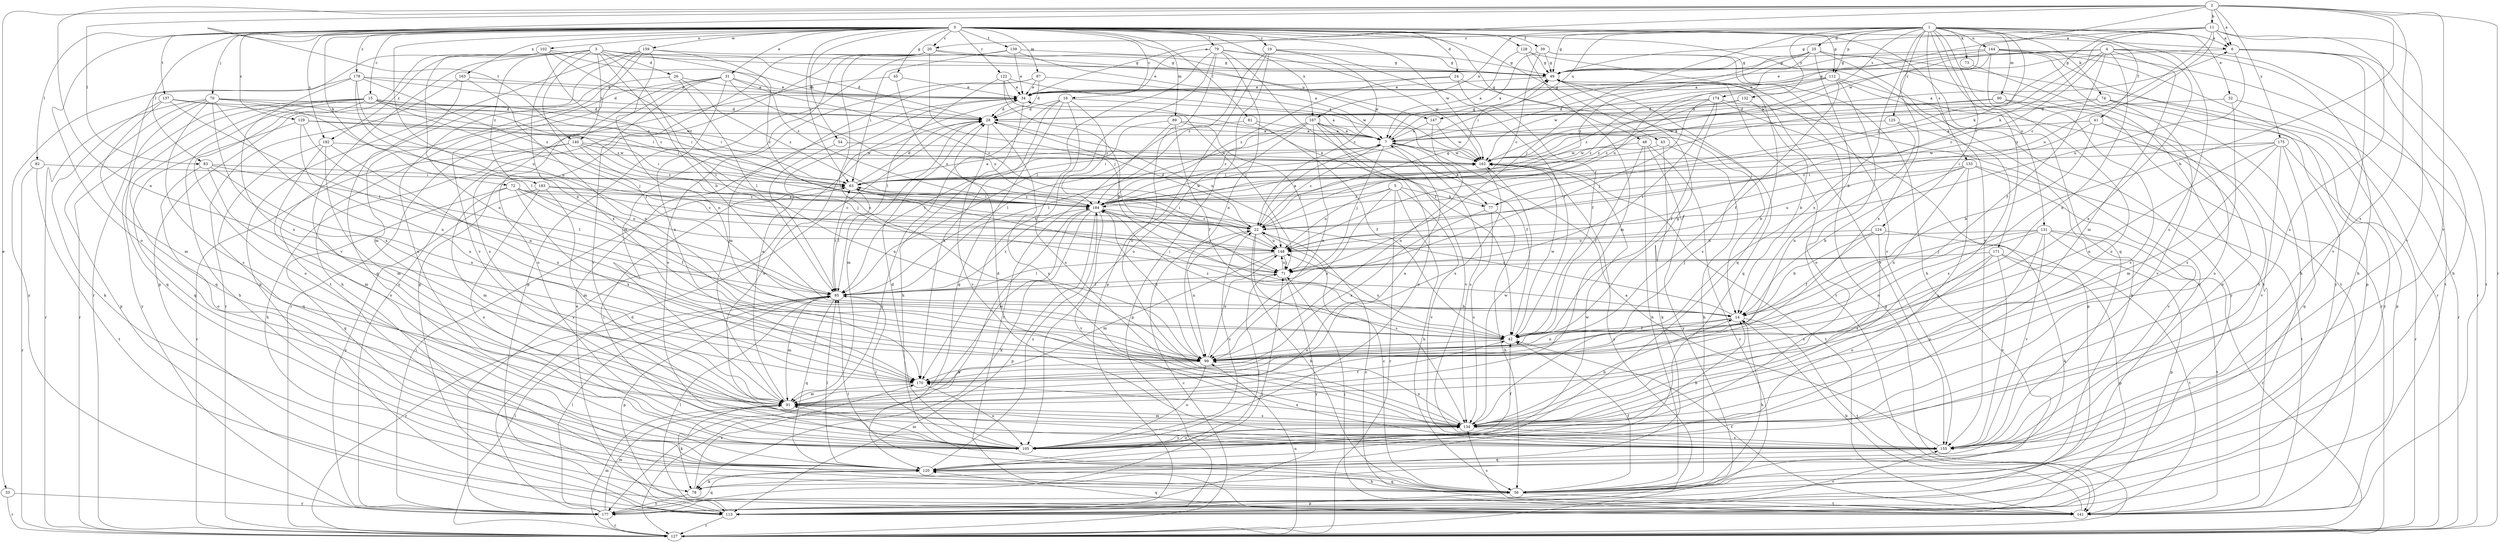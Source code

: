 strict digraph  {
0;
1;
2;
3;
4;
5;
6;
7;
11;
14;
15;
16;
19;
20;
22;
24;
25;
26;
28;
31;
32;
33;
34;
39;
41;
42;
43;
45;
48;
49;
54;
56;
63;
70;
71;
72;
73;
74;
77;
78;
79;
81;
82;
83;
85;
87;
89;
90;
91;
99;
102;
105;
112;
113;
120;
122;
124;
125;
127;
128;
129;
131;
132;
133;
134;
137;
139;
140;
141;
144;
147;
148;
155;
159;
162;
163;
167;
170;
171;
174;
175;
177;
178;
182;
183;
184;
0 -> 6  [label=a];
0 -> 15  [label=c];
0 -> 16  [label=c];
0 -> 19  [label=c];
0 -> 20  [label=c];
0 -> 24  [label=d];
0 -> 31  [label=e];
0 -> 39  [label=f];
0 -> 43  [label=g];
0 -> 45  [label=g];
0 -> 48  [label=g];
0 -> 54  [label=h];
0 -> 63  [label=i];
0 -> 70  [label=j];
0 -> 72  [label=k];
0 -> 79  [label=l];
0 -> 81  [label=l];
0 -> 82  [label=l];
0 -> 83  [label=l];
0 -> 87  [label=m];
0 -> 89  [label=m];
0 -> 99  [label=n];
0 -> 102  [label=o];
0 -> 105  [label=o];
0 -> 112  [label=p];
0 -> 120  [label=q];
0 -> 122  [label=r];
0 -> 128  [label=s];
0 -> 129  [label=s];
0 -> 137  [label=t];
0 -> 139  [label=t];
0 -> 155  [label=v];
0 -> 159  [label=w];
0 -> 162  [label=w];
0 -> 163  [label=x];
0 -> 167  [label=x];
0 -> 178  [label=z];
0 -> 182  [label=z];
1 -> 6  [label=a];
1 -> 20  [label=c];
1 -> 25  [label=d];
1 -> 32  [label=e];
1 -> 41  [label=f];
1 -> 49  [label=g];
1 -> 71  [label=j];
1 -> 73  [label=k];
1 -> 74  [label=k];
1 -> 77  [label=k];
1 -> 90  [label=m];
1 -> 112  [label=p];
1 -> 124  [label=r];
1 -> 125  [label=r];
1 -> 131  [label=s];
1 -> 132  [label=s];
1 -> 133  [label=s];
1 -> 134  [label=s];
1 -> 144  [label=u];
1 -> 147  [label=u];
1 -> 167  [label=x];
1 -> 170  [label=x];
1 -> 171  [label=y];
1 -> 174  [label=y];
2 -> 6  [label=a];
2 -> 11  [label=b];
2 -> 14  [label=b];
2 -> 33  [label=e];
2 -> 34  [label=e];
2 -> 83  [label=l];
2 -> 99  [label=n];
2 -> 127  [label=r];
2 -> 134  [label=s];
2 -> 140  [label=t];
2 -> 155  [label=v];
2 -> 162  [label=w];
2 -> 175  [label=y];
3 -> 14  [label=b];
3 -> 26  [label=d];
3 -> 28  [label=d];
3 -> 42  [label=f];
3 -> 85  [label=l];
3 -> 140  [label=t];
3 -> 147  [label=u];
3 -> 155  [label=v];
3 -> 170  [label=x];
3 -> 182  [label=z];
3 -> 183  [label=z];
3 -> 184  [label=z];
4 -> 22  [label=c];
4 -> 34  [label=e];
4 -> 42  [label=f];
4 -> 49  [label=g];
4 -> 56  [label=h];
4 -> 91  [label=m];
4 -> 99  [label=n];
4 -> 141  [label=t];
4 -> 162  [label=w];
4 -> 170  [label=x];
4 -> 184  [label=z];
5 -> 56  [label=h];
5 -> 77  [label=k];
5 -> 99  [label=n];
5 -> 127  [label=r];
5 -> 148  [label=u];
5 -> 155  [label=v];
5 -> 184  [label=z];
6 -> 49  [label=g];
6 -> 56  [label=h];
6 -> 141  [label=t];
6 -> 148  [label=u];
6 -> 155  [label=v];
7 -> 6  [label=a];
7 -> 22  [label=c];
7 -> 49  [label=g];
7 -> 63  [label=i];
7 -> 71  [label=j];
7 -> 77  [label=k];
7 -> 134  [label=s];
7 -> 162  [label=w];
11 -> 6  [label=a];
11 -> 7  [label=a];
11 -> 22  [label=c];
11 -> 49  [label=g];
11 -> 63  [label=i];
11 -> 77  [label=k];
11 -> 134  [label=s];
11 -> 148  [label=u];
11 -> 155  [label=v];
14 -> 42  [label=f];
14 -> 56  [label=h];
14 -> 63  [label=i];
14 -> 99  [label=n];
14 -> 141  [label=t];
14 -> 184  [label=z];
15 -> 28  [label=d];
15 -> 56  [label=h];
15 -> 63  [label=i];
15 -> 71  [label=j];
15 -> 105  [label=o];
15 -> 120  [label=q];
15 -> 127  [label=r];
15 -> 162  [label=w];
15 -> 177  [label=y];
15 -> 184  [label=z];
16 -> 7  [label=a];
16 -> 28  [label=d];
16 -> 120  [label=q];
16 -> 134  [label=s];
16 -> 170  [label=x];
16 -> 177  [label=y];
16 -> 184  [label=z];
19 -> 22  [label=c];
19 -> 42  [label=f];
19 -> 49  [label=g];
19 -> 105  [label=o];
19 -> 113  [label=p];
19 -> 184  [label=z];
20 -> 49  [label=g];
20 -> 71  [label=j];
20 -> 91  [label=m];
20 -> 99  [label=n];
20 -> 113  [label=p];
20 -> 162  [label=w];
20 -> 177  [label=y];
22 -> 7  [label=a];
22 -> 28  [label=d];
22 -> 49  [label=g];
22 -> 56  [label=h];
22 -> 63  [label=i];
22 -> 99  [label=n];
22 -> 134  [label=s];
22 -> 148  [label=u];
24 -> 34  [label=e];
24 -> 42  [label=f];
24 -> 120  [label=q];
24 -> 184  [label=z];
25 -> 14  [label=b];
25 -> 49  [label=g];
25 -> 63  [label=i];
25 -> 127  [label=r];
25 -> 141  [label=t];
25 -> 148  [label=u];
25 -> 177  [label=y];
25 -> 184  [label=z];
26 -> 34  [label=e];
26 -> 85  [label=l];
26 -> 91  [label=m];
26 -> 184  [label=z];
28 -> 7  [label=a];
28 -> 91  [label=m];
28 -> 134  [label=s];
28 -> 148  [label=u];
28 -> 155  [label=v];
28 -> 177  [label=y];
31 -> 22  [label=c];
31 -> 34  [label=e];
31 -> 56  [label=h];
31 -> 105  [label=o];
31 -> 127  [label=r];
31 -> 148  [label=u];
31 -> 155  [label=v];
31 -> 170  [label=x];
32 -> 28  [label=d];
32 -> 127  [label=r];
32 -> 134  [label=s];
33 -> 127  [label=r];
33 -> 177  [label=y];
34 -> 28  [label=d];
34 -> 56  [label=h];
39 -> 7  [label=a];
39 -> 22  [label=c];
39 -> 49  [label=g];
39 -> 56  [label=h];
39 -> 155  [label=v];
41 -> 7  [label=a];
41 -> 14  [label=b];
41 -> 22  [label=c];
41 -> 105  [label=o];
41 -> 155  [label=v];
42 -> 99  [label=n];
42 -> 148  [label=u];
42 -> 162  [label=w];
42 -> 184  [label=z];
43 -> 56  [label=h];
43 -> 78  [label=k];
43 -> 162  [label=w];
45 -> 34  [label=e];
45 -> 134  [label=s];
45 -> 148  [label=u];
48 -> 42  [label=f];
48 -> 56  [label=h];
48 -> 127  [label=r];
48 -> 162  [label=w];
48 -> 177  [label=y];
49 -> 34  [label=e];
49 -> 134  [label=s];
49 -> 141  [label=t];
49 -> 155  [label=v];
54 -> 99  [label=n];
54 -> 162  [label=w];
56 -> 22  [label=c];
56 -> 42  [label=f];
56 -> 85  [label=l];
56 -> 113  [label=p];
56 -> 120  [label=q];
56 -> 141  [label=t];
63 -> 7  [label=a];
63 -> 28  [label=d];
63 -> 85  [label=l];
63 -> 184  [label=z];
70 -> 28  [label=d];
70 -> 63  [label=i];
70 -> 99  [label=n];
70 -> 113  [label=p];
70 -> 120  [label=q];
70 -> 127  [label=r];
70 -> 134  [label=s];
70 -> 148  [label=u];
70 -> 170  [label=x];
71 -> 85  [label=l];
71 -> 148  [label=u];
71 -> 177  [label=y];
72 -> 22  [label=c];
72 -> 42  [label=f];
72 -> 91  [label=m];
72 -> 120  [label=q];
72 -> 148  [label=u];
72 -> 170  [label=x];
72 -> 184  [label=z];
73 -> 141  [label=t];
74 -> 28  [label=d];
74 -> 113  [label=p];
74 -> 155  [label=v];
74 -> 162  [label=w];
74 -> 177  [label=y];
77 -> 34  [label=e];
77 -> 56  [label=h];
77 -> 134  [label=s];
77 -> 170  [label=x];
78 -> 170  [label=x];
78 -> 177  [label=y];
79 -> 34  [label=e];
79 -> 42  [label=f];
79 -> 49  [label=g];
79 -> 85  [label=l];
79 -> 99  [label=n];
79 -> 134  [label=s];
79 -> 162  [label=w];
79 -> 170  [label=x];
81 -> 7  [label=a];
81 -> 42  [label=f];
81 -> 85  [label=l];
82 -> 63  [label=i];
82 -> 127  [label=r];
82 -> 141  [label=t];
83 -> 63  [label=i];
83 -> 85  [label=l];
83 -> 91  [label=m];
83 -> 99  [label=n];
83 -> 105  [label=o];
85 -> 14  [label=b];
85 -> 63  [label=i];
85 -> 91  [label=m];
85 -> 113  [label=p];
85 -> 120  [label=q];
85 -> 127  [label=r];
85 -> 184  [label=z];
87 -> 7  [label=a];
87 -> 28  [label=d];
87 -> 34  [label=e];
87 -> 91  [label=m];
87 -> 105  [label=o];
89 -> 7  [label=a];
89 -> 42  [label=f];
89 -> 71  [label=j];
89 -> 85  [label=l];
89 -> 141  [label=t];
90 -> 28  [label=d];
90 -> 105  [label=o];
90 -> 134  [label=s];
90 -> 184  [label=z];
91 -> 7  [label=a];
91 -> 34  [label=e];
91 -> 42  [label=f];
91 -> 78  [label=k];
91 -> 134  [label=s];
99 -> 49  [label=g];
99 -> 105  [label=o];
99 -> 148  [label=u];
99 -> 170  [label=x];
102 -> 22  [label=c];
102 -> 28  [label=d];
102 -> 49  [label=g];
102 -> 99  [label=n];
102 -> 113  [label=p];
102 -> 127  [label=r];
102 -> 184  [label=z];
105 -> 14  [label=b];
105 -> 22  [label=c];
105 -> 28  [label=d];
105 -> 34  [label=e];
105 -> 42  [label=f];
105 -> 63  [label=i];
105 -> 85  [label=l];
105 -> 91  [label=m];
105 -> 134  [label=s];
112 -> 34  [label=e];
112 -> 42  [label=f];
112 -> 105  [label=o];
112 -> 127  [label=r];
112 -> 162  [label=w];
112 -> 177  [label=y];
112 -> 184  [label=z];
113 -> 34  [label=e];
113 -> 85  [label=l];
113 -> 127  [label=r];
113 -> 155  [label=v];
120 -> 56  [label=h];
120 -> 71  [label=j];
120 -> 78  [label=k];
120 -> 85  [label=l];
120 -> 162  [label=w];
120 -> 184  [label=z];
122 -> 14  [label=b];
122 -> 34  [label=e];
122 -> 71  [label=j];
122 -> 85  [label=l];
122 -> 162  [label=w];
124 -> 14  [label=b];
124 -> 42  [label=f];
124 -> 78  [label=k];
124 -> 134  [label=s];
124 -> 148  [label=u];
125 -> 7  [label=a];
125 -> 99  [label=n];
125 -> 134  [label=s];
127 -> 22  [label=c];
127 -> 49  [label=g];
127 -> 85  [label=l];
127 -> 91  [label=m];
127 -> 99  [label=n];
128 -> 7  [label=a];
128 -> 49  [label=g];
128 -> 91  [label=m];
128 -> 120  [label=q];
129 -> 7  [label=a];
129 -> 63  [label=i];
129 -> 99  [label=n];
129 -> 120  [label=q];
129 -> 170  [label=x];
131 -> 71  [label=j];
131 -> 99  [label=n];
131 -> 105  [label=o];
131 -> 113  [label=p];
131 -> 127  [label=r];
131 -> 141  [label=t];
131 -> 148  [label=u];
131 -> 155  [label=v];
132 -> 14  [label=b];
132 -> 28  [label=d];
132 -> 184  [label=z];
133 -> 14  [label=b];
133 -> 63  [label=i];
133 -> 99  [label=n];
133 -> 134  [label=s];
133 -> 141  [label=t];
133 -> 148  [label=u];
133 -> 155  [label=v];
134 -> 14  [label=b];
134 -> 28  [label=d];
134 -> 91  [label=m];
134 -> 99  [label=n];
134 -> 105  [label=o];
134 -> 155  [label=v];
134 -> 162  [label=w];
134 -> 170  [label=x];
137 -> 28  [label=d];
137 -> 63  [label=i];
137 -> 78  [label=k];
137 -> 85  [label=l];
137 -> 91  [label=m];
139 -> 7  [label=a];
139 -> 34  [label=e];
139 -> 49  [label=g];
139 -> 63  [label=i];
139 -> 113  [label=p];
140 -> 56  [label=h];
140 -> 63  [label=i];
140 -> 71  [label=j];
140 -> 127  [label=r];
140 -> 162  [label=w];
140 -> 184  [label=z];
141 -> 14  [label=b];
141 -> 22  [label=c];
141 -> 42  [label=f];
141 -> 71  [label=j];
141 -> 120  [label=q];
141 -> 134  [label=s];
144 -> 34  [label=e];
144 -> 49  [label=g];
144 -> 56  [label=h];
144 -> 105  [label=o];
144 -> 113  [label=p];
144 -> 127  [label=r];
144 -> 170  [label=x];
144 -> 177  [label=y];
147 -> 7  [label=a];
147 -> 99  [label=n];
147 -> 162  [label=w];
148 -> 71  [label=j];
148 -> 85  [label=l];
148 -> 91  [label=m];
155 -> 7  [label=a];
155 -> 120  [label=q];
159 -> 22  [label=c];
159 -> 49  [label=g];
159 -> 99  [label=n];
159 -> 105  [label=o];
159 -> 113  [label=p];
159 -> 141  [label=t];
159 -> 155  [label=v];
162 -> 63  [label=i];
162 -> 141  [label=t];
162 -> 170  [label=x];
162 -> 177  [label=y];
163 -> 34  [label=e];
163 -> 99  [label=n];
163 -> 120  [label=q];
163 -> 127  [label=r];
167 -> 7  [label=a];
167 -> 14  [label=b];
167 -> 42  [label=f];
167 -> 85  [label=l];
167 -> 99  [label=n];
167 -> 105  [label=o];
167 -> 113  [label=p];
167 -> 155  [label=v];
167 -> 184  [label=z];
170 -> 91  [label=m];
170 -> 105  [label=o];
171 -> 71  [label=j];
171 -> 105  [label=o];
171 -> 113  [label=p];
171 -> 134  [label=s];
171 -> 141  [label=t];
171 -> 155  [label=v];
174 -> 28  [label=d];
174 -> 42  [label=f];
174 -> 56  [label=h];
174 -> 71  [label=j];
174 -> 85  [label=l];
174 -> 113  [label=p];
174 -> 184  [label=z];
175 -> 63  [label=i];
175 -> 91  [label=m];
175 -> 99  [label=n];
175 -> 120  [label=q];
175 -> 127  [label=r];
175 -> 155  [label=v];
175 -> 162  [label=w];
177 -> 28  [label=d];
177 -> 63  [label=i];
177 -> 71  [label=j];
177 -> 85  [label=l];
177 -> 91  [label=m];
177 -> 120  [label=q];
177 -> 127  [label=r];
178 -> 28  [label=d];
178 -> 34  [label=e];
178 -> 85  [label=l];
178 -> 148  [label=u];
178 -> 170  [label=x];
178 -> 177  [label=y];
178 -> 184  [label=z];
182 -> 91  [label=m];
182 -> 105  [label=o];
182 -> 120  [label=q];
182 -> 162  [label=w];
182 -> 170  [label=x];
183 -> 22  [label=c];
183 -> 91  [label=m];
183 -> 105  [label=o];
183 -> 177  [label=y];
183 -> 184  [label=z];
184 -> 22  [label=c];
184 -> 63  [label=i];
184 -> 71  [label=j];
184 -> 78  [label=k];
184 -> 91  [label=m];
184 -> 99  [label=n];
184 -> 113  [label=p];
184 -> 127  [label=r];
184 -> 155  [label=v];
184 -> 162  [label=w];
}
